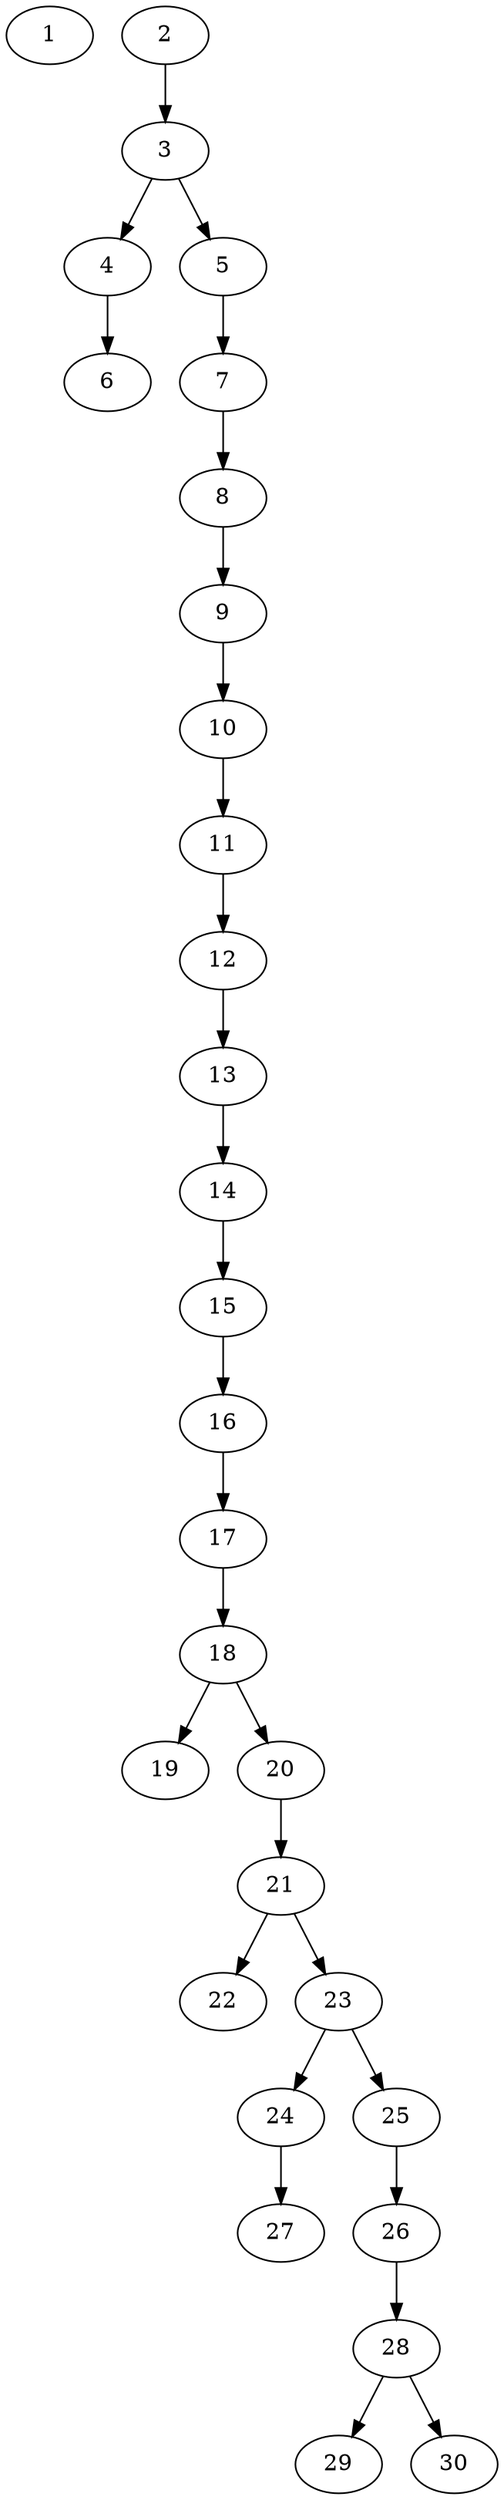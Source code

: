 // DAG automatically generated by daggen at Thu Oct  3 14:04:19 2019
// ./daggen --dot -n 30 --ccr 0.3 --fat 0.3 --regular 0.7 --density 0.5 --mindata 5242880 --maxdata 52428800 
digraph G {
  1 [size="40983893", alpha="0.10", expect_size="12295168"] 
  2 [size="103024640", alpha="0.16", expect_size="30907392"] 
  2 -> 3 [size ="30907392"]
  3 [size="52206933", alpha="0.12", expect_size="15662080"] 
  3 -> 4 [size ="15662080"]
  3 -> 5 [size ="15662080"]
  4 [size="158897493", alpha="0.05", expect_size="47669248"] 
  4 -> 6 [size ="47669248"]
  5 [size="100802560", alpha="0.05", expect_size="30240768"] 
  5 -> 7 [size ="30240768"]
  6 [size="133273600", alpha="0.08", expect_size="39982080"] 
  7 [size="157013333", alpha="0.14", expect_size="47104000"] 
  7 -> 8 [size ="47104000"]
  8 [size="61146453", alpha="0.00", expect_size="18343936"] 
  8 -> 9 [size ="18343936"]
  9 [size="36519253", alpha="0.15", expect_size="10955776"] 
  9 -> 10 [size ="10955776"]
  10 [size="143093760", alpha="0.02", expect_size="42928128"] 
  10 -> 11 [size ="42928128"]
  11 [size="111022080", alpha="0.12", expect_size="33306624"] 
  11 -> 12 [size ="33306624"]
  12 [size="34696533", alpha="0.05", expect_size="10408960"] 
  12 -> 13 [size ="10408960"]
  13 [size="162239147", alpha="0.11", expect_size="48671744"] 
  13 -> 14 [size ="48671744"]
  14 [size="102417067", alpha="0.00", expect_size="30725120"] 
  14 -> 15 [size ="30725120"]
  15 [size="140414293", alpha="0.10", expect_size="42124288"] 
  15 -> 16 [size ="42124288"]
  16 [size="23360853", alpha="0.05", expect_size="7008256"] 
  16 -> 17 [size ="7008256"]
  17 [size="84299093", alpha="0.08", expect_size="25289728"] 
  17 -> 18 [size ="25289728"]
  18 [size="40161280", alpha="0.10", expect_size="12048384"] 
  18 -> 19 [size ="12048384"]
  18 -> 20 [size ="12048384"]
  19 [size="42287787", alpha="0.14", expect_size="12686336"] 
  20 [size="157296640", alpha="0.17", expect_size="47188992"] 
  20 -> 21 [size ="47188992"]
  21 [size="17609387", alpha="0.03", expect_size="5282816"] 
  21 -> 22 [size ="5282816"]
  21 -> 23 [size ="5282816"]
  22 [size="110069760", alpha="0.20", expect_size="33020928"] 
  23 [size="146957653", alpha="0.01", expect_size="44087296"] 
  23 -> 24 [size ="44087296"]
  23 -> 25 [size ="44087296"]
  24 [size="73666560", alpha="0.00", expect_size="22099968"] 
  24 -> 27 [size ="22099968"]
  25 [size="74287787", alpha="0.10", expect_size="22286336"] 
  25 -> 26 [size ="22286336"]
  26 [size="149934080", alpha="0.14", expect_size="44980224"] 
  26 -> 28 [size ="44980224"]
  27 [size="33751040", alpha="0.17", expect_size="10125312"] 
  28 [size="93467307", alpha="0.04", expect_size="28040192"] 
  28 -> 29 [size ="28040192"]
  28 -> 30 [size ="28040192"]
  29 [size="174346240", alpha="0.15", expect_size="52303872"] 
  30 [size="127815680", alpha="0.01", expect_size="38344704"] 
}
